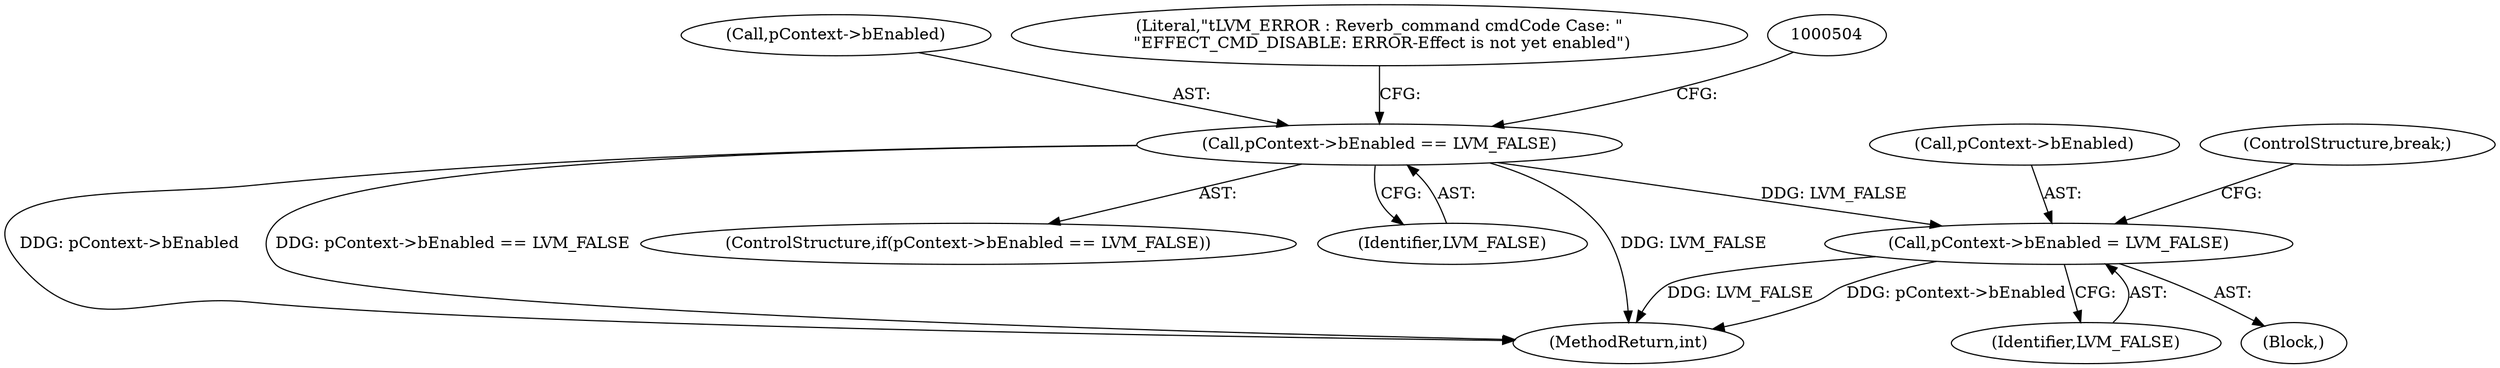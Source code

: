 digraph "0_Android_aeea52da00d210587fb3ed895de3d5f2e0264c88_6@pointer" {
"1000507" [label="(Call,pContext->bEnabled = LVM_FALSE)"];
"1000490" [label="(Call,pContext->bEnabled == LVM_FALSE)"];
"1000641" [label="(MethodReturn,int)"];
"1000511" [label="(Identifier,LVM_FALSE)"];
"1000138" [label="(Block,)"];
"1000491" [label="(Call,pContext->bEnabled)"];
"1000508" [label="(Call,pContext->bEnabled)"];
"1000490" [label="(Call,pContext->bEnabled == LVM_FALSE)"];
"1000489" [label="(ControlStructure,if(pContext->bEnabled == LVM_FALSE))"];
"1000494" [label="(Identifier,LVM_FALSE)"];
"1000512" [label="(ControlStructure,break;)"];
"1000507" [label="(Call,pContext->bEnabled = LVM_FALSE)"];
"1000497" [label="(Literal,\"\tLVM_ERROR : Reverb_command cmdCode Case: \"\n \"EFFECT_CMD_DISABLE: ERROR-Effect is not yet enabled\")"];
"1000507" -> "1000138"  [label="AST: "];
"1000507" -> "1000511"  [label="CFG: "];
"1000508" -> "1000507"  [label="AST: "];
"1000511" -> "1000507"  [label="AST: "];
"1000512" -> "1000507"  [label="CFG: "];
"1000507" -> "1000641"  [label="DDG: LVM_FALSE"];
"1000507" -> "1000641"  [label="DDG: pContext->bEnabled"];
"1000490" -> "1000507"  [label="DDG: LVM_FALSE"];
"1000490" -> "1000489"  [label="AST: "];
"1000490" -> "1000494"  [label="CFG: "];
"1000491" -> "1000490"  [label="AST: "];
"1000494" -> "1000490"  [label="AST: "];
"1000497" -> "1000490"  [label="CFG: "];
"1000504" -> "1000490"  [label="CFG: "];
"1000490" -> "1000641"  [label="DDG: LVM_FALSE"];
"1000490" -> "1000641"  [label="DDG: pContext->bEnabled"];
"1000490" -> "1000641"  [label="DDG: pContext->bEnabled == LVM_FALSE"];
}
